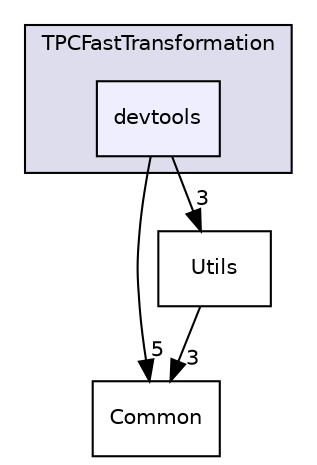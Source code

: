 digraph "/home/travis/build/AliceO2Group/AliceO2/GPU/TPCFastTransformation/devtools" {
  bgcolor=transparent;
  compound=true
  node [ fontsize="10", fontname="Helvetica"];
  edge [ labelfontsize="10", labelfontname="Helvetica"];
  subgraph clusterdir_ee87ad93049d1677c6ffb88a968be9d4 {
    graph [ bgcolor="#ddddee", pencolor="black", label="TPCFastTransformation" fontname="Helvetica", fontsize="10", URL="dir_ee87ad93049d1677c6ffb88a968be9d4.html"]
  dir_7ad649965a5489c35011f30c932bc649 [shape=box, label="devtools", style="filled", fillcolor="#eeeeff", pencolor="black", URL="dir_7ad649965a5489c35011f30c932bc649.html"];
  }
  dir_ba48ca66118492a4424f86e9da0f6902 [shape=box label="Common" URL="dir_ba48ca66118492a4424f86e9da0f6902.html"];
  dir_72eb8371ae847a6d7dc8cd5f6b23e282 [shape=box label="Utils" URL="dir_72eb8371ae847a6d7dc8cd5f6b23e282.html"];
  dir_7ad649965a5489c35011f30c932bc649->dir_ba48ca66118492a4424f86e9da0f6902 [headlabel="5", labeldistance=1.5 headhref="dir_000790_000759.html"];
  dir_7ad649965a5489c35011f30c932bc649->dir_72eb8371ae847a6d7dc8cd5f6b23e282 [headlabel="3", labeldistance=1.5 headhref="dir_000790_000794.html"];
  dir_72eb8371ae847a6d7dc8cd5f6b23e282->dir_ba48ca66118492a4424f86e9da0f6902 [headlabel="3", labeldistance=1.5 headhref="dir_000794_000759.html"];
}
